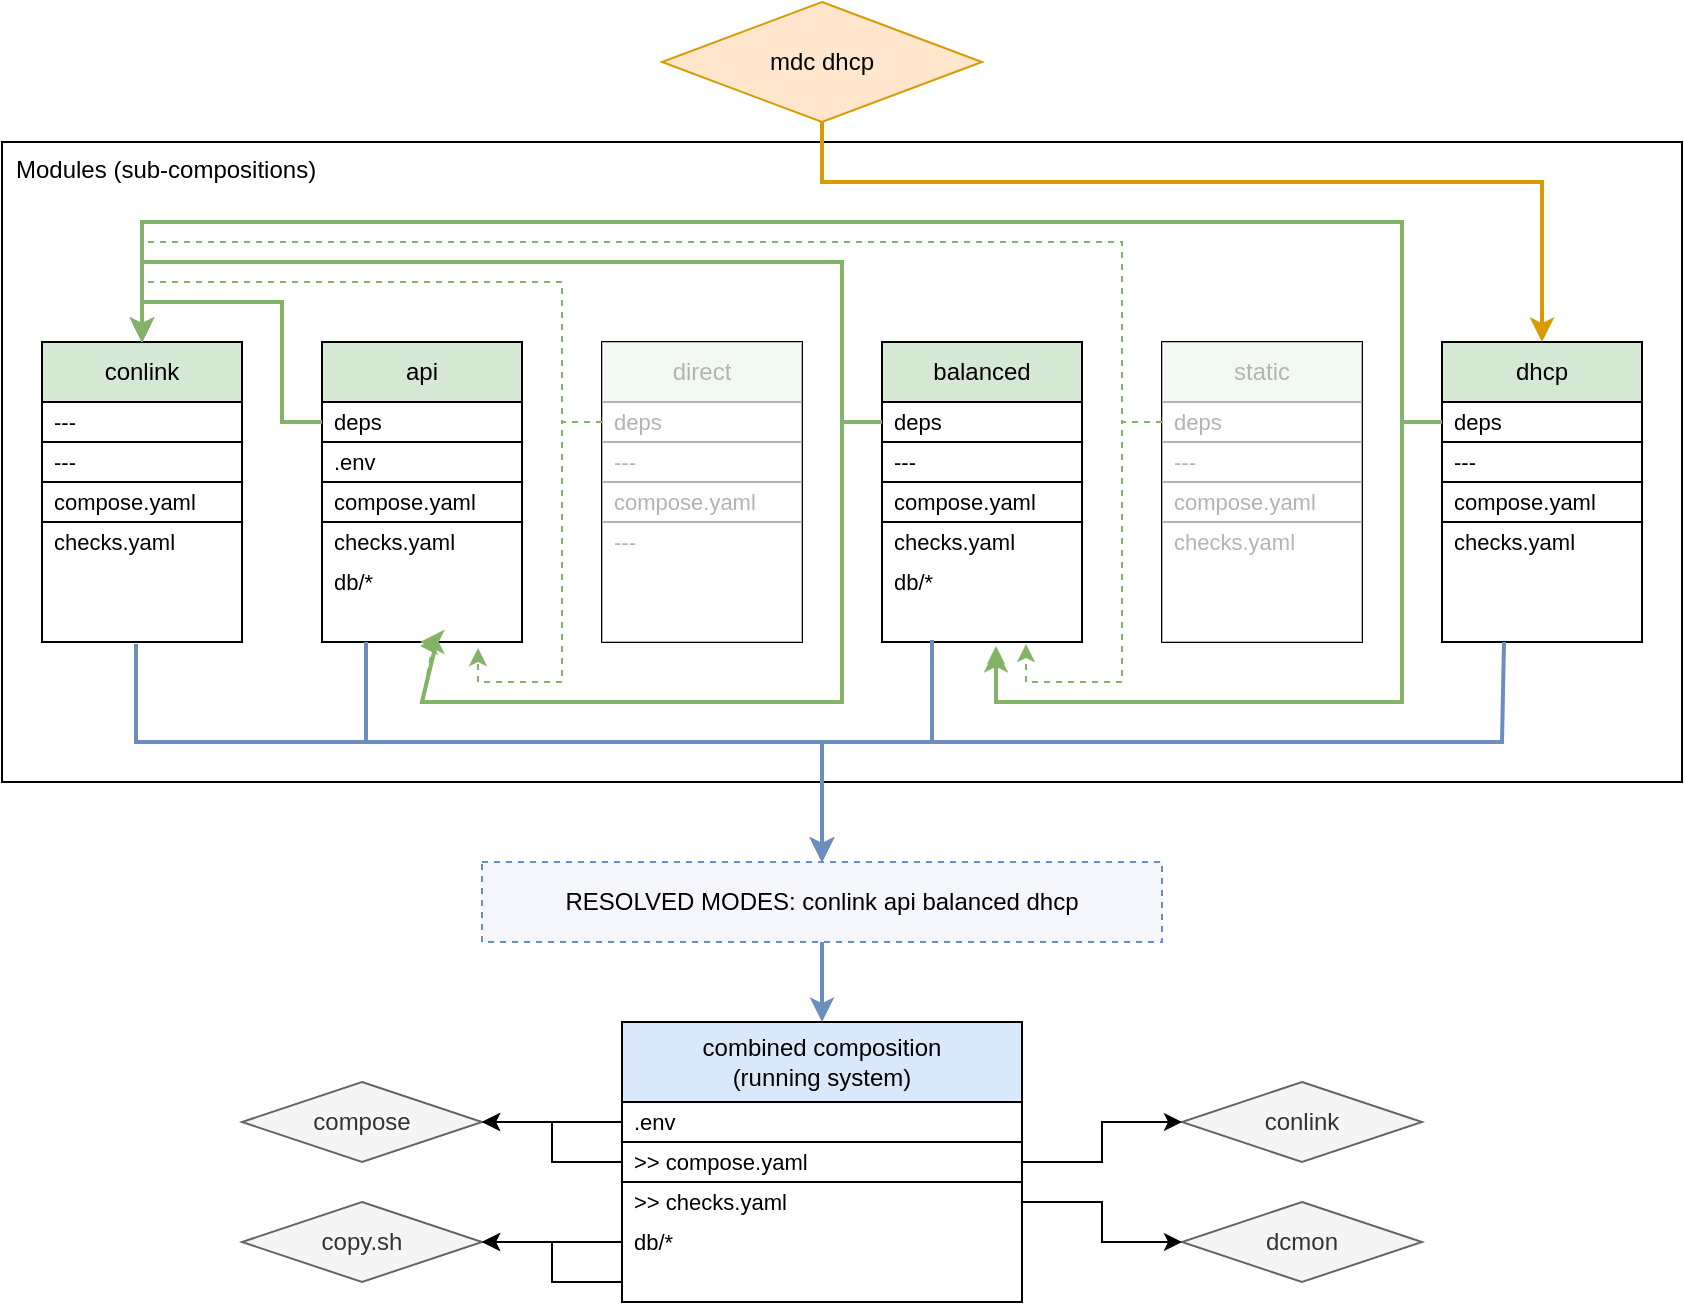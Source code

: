 <mxfile version="24.2.5" type="device">
  <diagram name="Page-1" id="JXAxKhEK4eisTUh7lXvk">
    <mxGraphModel dx="1242" dy="878" grid="1" gridSize="10" guides="1" tooltips="1" connect="1" arrows="1" fold="1" page="1" pageScale="1" pageWidth="850" pageHeight="1100" math="0" shadow="0">
      <root>
        <mxCell id="0" />
        <mxCell id="Nym6BVgWlalSOxLZ-Zzs-58" value="background" parent="0" />
        <mxCell id="Nym6BVgWlalSOxLZ-Zzs-57" value="" style="rounded=0;whiteSpace=wrap;html=1;fillColor=none;strokeColor=none;" vertex="1" parent="Nym6BVgWlalSOxLZ-Zzs-58">
          <mxGeometry y="10" width="840" height="650" as="geometry" />
        </mxCell>
        <mxCell id="5qMspy9To1ix80TY3p2p-114" value="Mode Box" parent="0" />
        <mxCell id="5qMspy9To1ix80TY3p2p-115" value="Modules (sub-compositions)" style="rounded=0;whiteSpace=wrap;html=1;align=left;verticalAlign=top;spacingLeft=5;" parent="5qMspy9To1ix80TY3p2p-114" vertex="1">
          <mxGeometry y="80" width="840" height="320" as="geometry" />
        </mxCell>
        <mxCell id="1" value="Modes" parent="0" />
        <mxCell id="5qMspy9To1ix80TY3p2p-85" value="static" style="swimlane;fontStyle=0;childLayout=stackLayout;horizontal=1;startSize=30;horizontalStack=0;resizeParent=1;resizeParentMax=0;resizeLast=0;collapsible=1;marginBottom=0;whiteSpace=wrap;html=1;fillColor=#D5E8D4;" parent="1" vertex="1">
          <mxGeometry x="580" y="180" width="100" height="150" as="geometry">
            <mxRectangle x="40" y="440" width="60" height="30" as="alternateBounds" />
          </mxGeometry>
        </mxCell>
        <mxCell id="5qMspy9To1ix80TY3p2p-86" value="deps" style="text;strokeColor=default;fillColor=none;align=left;verticalAlign=middle;spacingLeft=4;spacingRight=4;overflow=hidden;points=[[0,0.5],[1,0.5]];portConstraint=eastwest;rotatable=0;fontSize=11;spacing=2;html=1;whiteSpace=wrap;" parent="5qMspy9To1ix80TY3p2p-85" vertex="1">
          <mxGeometry y="30" width="100" height="20" as="geometry" />
        </mxCell>
        <mxCell id="5qMspy9To1ix80TY3p2p-87" value="---" style="text;strokeColor=default;fillColor=none;align=left;verticalAlign=middle;spacingLeft=4;spacingRight=4;overflow=hidden;points=[[0,0.5],[1,0.5]];portConstraint=eastwest;rotatable=0;whiteSpace=wrap;html=1;fontSize=11;" parent="5qMspy9To1ix80TY3p2p-85" vertex="1">
          <mxGeometry y="50" width="100" height="20" as="geometry" />
        </mxCell>
        <mxCell id="5qMspy9To1ix80TY3p2p-88" value="compose.yaml" style="text;strokeColor=default;fillColor=none;align=left;verticalAlign=middle;spacingLeft=4;spacingRight=4;overflow=hidden;points=[[0,0.5],[1,0.5]];portConstraint=eastwest;rotatable=0;whiteSpace=wrap;html=1;fontSize=11;" parent="5qMspy9To1ix80TY3p2p-85" vertex="1">
          <mxGeometry y="70" width="100" height="20" as="geometry" />
        </mxCell>
        <mxCell id="5qMspy9To1ix80TY3p2p-90" value="checks.yaml" style="text;strokeColor=none;fillColor=none;align=left;verticalAlign=middle;spacingLeft=4;spacingRight=4;overflow=hidden;points=[[0,0.5],[1,0.5]];portConstraint=eastwest;rotatable=0;whiteSpace=wrap;html=1;fontSize=11;" parent="5qMspy9To1ix80TY3p2p-85" vertex="1">
          <mxGeometry y="90" width="100" height="20" as="geometry" />
        </mxCell>
        <mxCell id="5qMspy9To1ix80TY3p2p-89" value="&amp;nbsp;" style="text;strokeColor=none;fillColor=none;align=left;verticalAlign=middle;spacingLeft=4;spacingRight=4;overflow=hidden;points=[[0,0.5],[1,0.5]];portConstraint=eastwest;rotatable=0;whiteSpace=wrap;html=1;fontSize=11;" parent="5qMspy9To1ix80TY3p2p-85" vertex="1">
          <mxGeometry y="110" width="100" height="20" as="geometry" />
        </mxCell>
        <mxCell id="5qMspy9To1ix80TY3p2p-91" value="&amp;nbsp;" style="text;strokeColor=none;fillColor=none;align=left;verticalAlign=middle;spacingLeft=4;spacingRight=4;overflow=hidden;points=[[0,0.5],[1,0.5]];portConstraint=eastwest;rotatable=0;whiteSpace=wrap;html=1;fontSize=11;" parent="5qMspy9To1ix80TY3p2p-85" vertex="1">
          <mxGeometry y="130" width="100" height="20" as="geometry" />
        </mxCell>
        <mxCell id="5qMspy9To1ix80TY3p2p-99" value="dhcp" style="swimlane;fontStyle=0;childLayout=stackLayout;horizontal=1;startSize=30;horizontalStack=0;resizeParent=1;resizeParentMax=0;resizeLast=0;collapsible=1;marginBottom=0;whiteSpace=wrap;html=1;fillColor=#D5E8D4;" parent="1" vertex="1">
          <mxGeometry x="720" y="180" width="100" height="150" as="geometry">
            <mxRectangle x="40" y="440" width="60" height="30" as="alternateBounds" />
          </mxGeometry>
        </mxCell>
        <mxCell id="5qMspy9To1ix80TY3p2p-100" value="deps" style="text;strokeColor=default;fillColor=none;align=left;verticalAlign=middle;spacingLeft=4;spacingRight=4;overflow=hidden;points=[[0,0.5],[1,0.5]];portConstraint=eastwest;rotatable=0;fontSize=11;spacing=2;html=1;whiteSpace=wrap;" parent="5qMspy9To1ix80TY3p2p-99" vertex="1">
          <mxGeometry y="30" width="100" height="20" as="geometry" />
        </mxCell>
        <mxCell id="5qMspy9To1ix80TY3p2p-101" value="---" style="text;strokeColor=default;fillColor=none;align=left;verticalAlign=middle;spacingLeft=4;spacingRight=4;overflow=hidden;points=[[0,0.5],[1,0.5]];portConstraint=eastwest;rotatable=0;whiteSpace=wrap;html=1;fontSize=11;" parent="5qMspy9To1ix80TY3p2p-99" vertex="1">
          <mxGeometry y="50" width="100" height="20" as="geometry" />
        </mxCell>
        <mxCell id="5qMspy9To1ix80TY3p2p-102" value="compose.yaml" style="text;strokeColor=default;fillColor=none;align=left;verticalAlign=middle;spacingLeft=4;spacingRight=4;overflow=hidden;points=[[0,0.5],[1,0.5]];portConstraint=eastwest;rotatable=0;whiteSpace=wrap;html=1;fontSize=11;" parent="5qMspy9To1ix80TY3p2p-99" vertex="1">
          <mxGeometry y="70" width="100" height="20" as="geometry" />
        </mxCell>
        <mxCell id="5qMspy9To1ix80TY3p2p-103" value="checks.yaml" style="text;strokeColor=none;fillColor=none;align=left;verticalAlign=middle;spacingLeft=4;spacingRight=4;overflow=hidden;points=[[0,0.5],[1,0.5]];portConstraint=eastwest;rotatable=0;whiteSpace=wrap;html=1;fontSize=11;" parent="5qMspy9To1ix80TY3p2p-99" vertex="1">
          <mxGeometry y="90" width="100" height="20" as="geometry" />
        </mxCell>
        <mxCell id="5qMspy9To1ix80TY3p2p-104" value="&amp;nbsp;" style="text;strokeColor=none;fillColor=none;align=left;verticalAlign=middle;spacingLeft=4;spacingRight=4;overflow=hidden;points=[[0,0.5],[1,0.5]];portConstraint=eastwest;rotatable=0;whiteSpace=wrap;html=1;fontSize=11;" parent="5qMspy9To1ix80TY3p2p-99" vertex="1">
          <mxGeometry y="110" width="100" height="20" as="geometry" />
        </mxCell>
        <mxCell id="5qMspy9To1ix80TY3p2p-105" value="&amp;nbsp;" style="text;strokeColor=none;fillColor=none;align=left;verticalAlign=middle;spacingLeft=4;spacingRight=4;overflow=hidden;points=[[0,0.5],[1,0.5]];portConstraint=eastwest;rotatable=0;whiteSpace=wrap;html=1;fontSize=11;" parent="5qMspy9To1ix80TY3p2p-99" vertex="1">
          <mxGeometry y="130" width="100" height="20" as="geometry" />
        </mxCell>
        <mxCell id="5qMspy9To1ix80TY3p2p-144" value="conlink" style="swimlane;fontStyle=0;childLayout=stackLayout;horizontal=1;startSize=30;horizontalStack=0;resizeParent=1;resizeParentMax=0;resizeLast=0;collapsible=1;marginBottom=0;whiteSpace=wrap;html=1;labelBackgroundColor=none;fillColor=#D5E8D4;fillStyle=solid;gradientColor=none;swimlaneFillColor=none;gradientDirection=east;" parent="1" vertex="1">
          <mxGeometry x="20" y="180" width="100" height="150" as="geometry">
            <mxRectangle x="40" y="440" width="60" height="30" as="alternateBounds" />
          </mxGeometry>
        </mxCell>
        <mxCell id="5qMspy9To1ix80TY3p2p-145" value="---" style="text;strokeColor=default;fillColor=none;align=left;verticalAlign=middle;spacingLeft=4;spacingRight=4;overflow=hidden;points=[[0,0.5],[1,0.5]];portConstraint=eastwest;rotatable=0;fontSize=11;spacing=2;html=1;whiteSpace=wrap;" parent="5qMspy9To1ix80TY3p2p-144" vertex="1">
          <mxGeometry y="30" width="100" height="20" as="geometry" />
        </mxCell>
        <mxCell id="5qMspy9To1ix80TY3p2p-146" value="---" style="text;strokeColor=default;fillColor=none;align=left;verticalAlign=middle;spacingLeft=4;spacingRight=4;overflow=hidden;points=[[0,0.5],[1,0.5]];portConstraint=eastwest;rotatable=0;whiteSpace=wrap;html=1;fontSize=11;" parent="5qMspy9To1ix80TY3p2p-144" vertex="1">
          <mxGeometry y="50" width="100" height="20" as="geometry" />
        </mxCell>
        <mxCell id="5qMspy9To1ix80TY3p2p-147" value="compose.yaml" style="text;strokeColor=default;fillColor=none;align=left;verticalAlign=middle;spacingLeft=4;spacingRight=4;overflow=hidden;points=[[0,0.5],[1,0.5]];portConstraint=eastwest;rotatable=0;whiteSpace=wrap;html=1;fontSize=11;" parent="5qMspy9To1ix80TY3p2p-144" vertex="1">
          <mxGeometry y="70" width="100" height="20" as="geometry" />
        </mxCell>
        <mxCell id="5qMspy9To1ix80TY3p2p-148" value="checks.yaml" style="text;strokeColor=none;fillColor=none;align=left;verticalAlign=middle;spacingLeft=4;spacingRight=4;overflow=hidden;points=[[0,0.5],[1,0.5]];portConstraint=eastwest;rotatable=0;whiteSpace=wrap;html=1;fontSize=11;" parent="5qMspy9To1ix80TY3p2p-144" vertex="1">
          <mxGeometry y="90" width="100" height="20" as="geometry" />
        </mxCell>
        <mxCell id="5qMspy9To1ix80TY3p2p-149" value="&amp;nbsp;" style="text;strokeColor=none;fillColor=none;align=left;verticalAlign=middle;spacingLeft=4;spacingRight=4;overflow=hidden;points=[[0,0.5],[1,0.5]];portConstraint=eastwest;rotatable=0;whiteSpace=wrap;html=1;fontSize=11;" parent="5qMspy9To1ix80TY3p2p-144" vertex="1">
          <mxGeometry y="110" width="100" height="20" as="geometry" />
        </mxCell>
        <mxCell id="5qMspy9To1ix80TY3p2p-150" value="&amp;nbsp;" style="text;strokeColor=none;fillColor=none;align=left;verticalAlign=middle;spacingLeft=4;spacingRight=4;overflow=hidden;points=[[0,0.5],[1,0.5]];portConstraint=eastwest;rotatable=0;whiteSpace=wrap;html=1;fontSize=11;" parent="5qMspy9To1ix80TY3p2p-144" vertex="1">
          <mxGeometry y="130" width="100" height="20" as="geometry" />
        </mxCell>
        <mxCell id="5qMspy9To1ix80TY3p2p-165" value="api" style="swimlane;fontStyle=0;childLayout=stackLayout;horizontal=1;startSize=30;horizontalStack=0;resizeParent=1;resizeParentMax=0;resizeLast=0;collapsible=1;marginBottom=0;whiteSpace=wrap;html=1;fillColor=#D5E8D4;" parent="1" vertex="1">
          <mxGeometry x="160" y="180" width="100" height="150" as="geometry">
            <mxRectangle x="40" y="440" width="60" height="30" as="alternateBounds" />
          </mxGeometry>
        </mxCell>
        <mxCell id="5qMspy9To1ix80TY3p2p-166" value="deps" style="text;strokeColor=default;fillColor=none;align=left;verticalAlign=middle;spacingLeft=4;spacingRight=4;overflow=hidden;points=[[0,0.5],[1,0.5]];portConstraint=eastwest;rotatable=0;fontSize=11;spacing=2;html=1;whiteSpace=wrap;" parent="5qMspy9To1ix80TY3p2p-165" vertex="1">
          <mxGeometry y="30" width="100" height="20" as="geometry" />
        </mxCell>
        <mxCell id="5qMspy9To1ix80TY3p2p-167" value=".env" style="text;strokeColor=default;fillColor=none;align=left;verticalAlign=middle;spacingLeft=4;spacingRight=4;overflow=hidden;points=[[0,0.5],[1,0.5]];portConstraint=eastwest;rotatable=0;whiteSpace=wrap;html=1;fontSize=11;" parent="5qMspy9To1ix80TY3p2p-165" vertex="1">
          <mxGeometry y="50" width="100" height="20" as="geometry" />
        </mxCell>
        <mxCell id="5qMspy9To1ix80TY3p2p-168" value="compose.yaml" style="text;strokeColor=default;fillColor=none;align=left;verticalAlign=middle;spacingLeft=4;spacingRight=4;overflow=hidden;points=[[0,0.5],[1,0.5]];portConstraint=eastwest;rotatable=0;whiteSpace=wrap;html=1;fontSize=11;" parent="5qMspy9To1ix80TY3p2p-165" vertex="1">
          <mxGeometry y="70" width="100" height="20" as="geometry" />
        </mxCell>
        <mxCell id="5qMspy9To1ix80TY3p2p-169" value="checks.yaml" style="text;strokeColor=none;fillColor=none;align=left;verticalAlign=middle;spacingLeft=4;spacingRight=4;overflow=hidden;points=[[0,0.5],[1,0.5]];portConstraint=eastwest;rotatable=0;whiteSpace=wrap;html=1;fontSize=11;" parent="5qMspy9To1ix80TY3p2p-165" vertex="1">
          <mxGeometry y="90" width="100" height="20" as="geometry" />
        </mxCell>
        <mxCell id="5qMspy9To1ix80TY3p2p-170" value="db/*" style="text;strokeColor=none;fillColor=none;align=left;verticalAlign=middle;spacingLeft=4;spacingRight=4;overflow=hidden;points=[[0,0.5],[1,0.5]];portConstraint=eastwest;rotatable=0;whiteSpace=wrap;html=1;fontSize=11;" parent="5qMspy9To1ix80TY3p2p-165" vertex="1">
          <mxGeometry y="110" width="100" height="20" as="geometry" />
        </mxCell>
        <mxCell id="5qMspy9To1ix80TY3p2p-171" value="&amp;nbsp;" style="text;strokeColor=none;fillColor=none;align=left;verticalAlign=middle;spacingLeft=4;spacingRight=4;overflow=hidden;points=[[0,0.5],[1,0.5]];portConstraint=eastwest;rotatable=0;whiteSpace=wrap;html=1;fontSize=11;" parent="5qMspy9To1ix80TY3p2p-165" vertex="1">
          <mxGeometry y="130" width="100" height="20" as="geometry" />
        </mxCell>
        <mxCell id="5qMspy9To1ix80TY3p2p-172" value="balanced" style="swimlane;fontStyle=0;childLayout=stackLayout;horizontal=1;startSize=30;horizontalStack=0;resizeParent=1;resizeParentMax=0;resizeLast=0;collapsible=1;marginBottom=0;whiteSpace=wrap;html=1;fillColor=#D5E8D4;gradientColor=none;gradientDirection=east;" parent="1" vertex="1">
          <mxGeometry x="440" y="180" width="100" height="150" as="geometry">
            <mxRectangle x="40" y="440" width="60" height="30" as="alternateBounds" />
          </mxGeometry>
        </mxCell>
        <mxCell id="5qMspy9To1ix80TY3p2p-173" value="deps" style="text;strokeColor=default;fillColor=none;align=left;verticalAlign=middle;spacingLeft=4;spacingRight=4;overflow=hidden;points=[[0,0.5],[1,0.5]];portConstraint=eastwest;rotatable=0;fontSize=11;spacing=2;html=1;whiteSpace=wrap;" parent="5qMspy9To1ix80TY3p2p-172" vertex="1">
          <mxGeometry y="30" width="100" height="20" as="geometry" />
        </mxCell>
        <mxCell id="5qMspy9To1ix80TY3p2p-174" value="---" style="text;strokeColor=default;fillColor=none;align=left;verticalAlign=middle;spacingLeft=4;spacingRight=4;overflow=hidden;points=[[0,0.5],[1,0.5]];portConstraint=eastwest;rotatable=0;whiteSpace=wrap;html=1;fontSize=11;" parent="5qMspy9To1ix80TY3p2p-172" vertex="1">
          <mxGeometry y="50" width="100" height="20" as="geometry" />
        </mxCell>
        <mxCell id="5qMspy9To1ix80TY3p2p-175" value="compose.yaml" style="text;strokeColor=default;fillColor=none;align=left;verticalAlign=middle;spacingLeft=4;spacingRight=4;overflow=hidden;points=[[0,0.5],[1,0.5]];portConstraint=eastwest;rotatable=0;whiteSpace=wrap;html=1;fontSize=11;" parent="5qMspy9To1ix80TY3p2p-172" vertex="1">
          <mxGeometry y="70" width="100" height="20" as="geometry" />
        </mxCell>
        <mxCell id="5qMspy9To1ix80TY3p2p-178" value="checks.yaml" style="text;strokeColor=none;fillColor=none;align=left;verticalAlign=middle;spacingLeft=4;spacingRight=4;overflow=hidden;points=[[0,0.5],[1,0.5]];portConstraint=eastwest;rotatable=0;whiteSpace=wrap;html=1;fontSize=11;" parent="5qMspy9To1ix80TY3p2p-172" vertex="1">
          <mxGeometry y="90" width="100" height="20" as="geometry" />
        </mxCell>
        <mxCell id="5qMspy9To1ix80TY3p2p-176" value="db/*" style="text;strokeColor=none;fillColor=none;align=left;verticalAlign=middle;spacingLeft=4;spacingRight=4;overflow=hidden;points=[[0,0.5],[1,0.5]];portConstraint=eastwest;rotatable=0;whiteSpace=wrap;html=1;fontSize=11;" parent="5qMspy9To1ix80TY3p2p-172" vertex="1">
          <mxGeometry y="110" width="100" height="20" as="geometry" />
        </mxCell>
        <mxCell id="5qMspy9To1ix80TY3p2p-177" value="&amp;nbsp;" style="text;strokeColor=none;fillColor=none;align=left;verticalAlign=middle;spacingLeft=4;spacingRight=4;overflow=hidden;points=[[0,0.5],[1,0.5]];portConstraint=eastwest;rotatable=0;whiteSpace=wrap;html=1;fontSize=11;" parent="5qMspy9To1ix80TY3p2p-172" vertex="1">
          <mxGeometry y="130" width="100" height="20" as="geometry" />
        </mxCell>
        <mxCell id="5qMspy9To1ix80TY3p2p-71" value="direct" style="swimlane;fontStyle=0;childLayout=stackLayout;horizontal=1;startSize=30;horizontalStack=0;resizeParent=1;resizeParentMax=0;resizeLast=0;collapsible=1;marginBottom=0;whiteSpace=wrap;html=1;fillColor=#D5E8D4;gradientColor=none;gradientDirection=east;" parent="1" vertex="1">
          <mxGeometry x="300" y="180" width="100" height="150" as="geometry">
            <mxRectangle x="40" y="440" width="60" height="30" as="alternateBounds" />
          </mxGeometry>
        </mxCell>
        <mxCell id="5qMspy9To1ix80TY3p2p-72" value="deps" style="text;strokeColor=default;fillColor=none;align=left;verticalAlign=middle;spacingLeft=4;spacingRight=4;overflow=hidden;points=[[0,0.5],[1,0.5]];portConstraint=eastwest;rotatable=0;fontSize=11;spacing=2;html=1;whiteSpace=wrap;" parent="5qMspy9To1ix80TY3p2p-71" vertex="1">
          <mxGeometry y="30" width="100" height="20" as="geometry" />
        </mxCell>
        <mxCell id="5qMspy9To1ix80TY3p2p-73" value="---" style="text;strokeColor=default;fillColor=none;align=left;verticalAlign=middle;spacingLeft=4;spacingRight=4;overflow=hidden;points=[[0,0.5],[1,0.5]];portConstraint=eastwest;rotatable=0;whiteSpace=wrap;html=1;fontSize=11;" parent="5qMspy9To1ix80TY3p2p-71" vertex="1">
          <mxGeometry y="50" width="100" height="20" as="geometry" />
        </mxCell>
        <mxCell id="5qMspy9To1ix80TY3p2p-74" value="compose.yaml" style="text;strokeColor=default;fillColor=none;align=left;verticalAlign=middle;spacingLeft=4;spacingRight=4;overflow=hidden;points=[[0,0.5],[1,0.5]];portConstraint=eastwest;rotatable=0;whiteSpace=wrap;html=1;fontSize=11;" parent="5qMspy9To1ix80TY3p2p-71" vertex="1">
          <mxGeometry y="70" width="100" height="20" as="geometry" />
        </mxCell>
        <mxCell id="5qMspy9To1ix80TY3p2p-75" value="---" style="text;strokeColor=none;fillColor=none;align=left;verticalAlign=middle;spacingLeft=4;spacingRight=4;overflow=hidden;points=[[0,0.5],[1,0.5]];portConstraint=eastwest;rotatable=0;whiteSpace=wrap;html=1;fontSize=11;" parent="5qMspy9To1ix80TY3p2p-71" vertex="1">
          <mxGeometry y="90" width="100" height="20" as="geometry" />
        </mxCell>
        <mxCell id="5qMspy9To1ix80TY3p2p-76" value="&amp;nbsp;" style="text;strokeColor=none;fillColor=none;align=left;verticalAlign=middle;spacingLeft=4;spacingRight=4;overflow=hidden;points=[[0,0.5],[1,0.5]];portConstraint=eastwest;rotatable=0;whiteSpace=wrap;html=1;fontSize=11;" parent="5qMspy9To1ix80TY3p2p-71" vertex="1">
          <mxGeometry y="110" width="100" height="20" as="geometry" />
        </mxCell>
        <mxCell id="5qMspy9To1ix80TY3p2p-77" value="&amp;nbsp;" style="text;strokeColor=none;fillColor=none;align=left;verticalAlign=middle;spacingLeft=4;spacingRight=4;overflow=hidden;points=[[0,0.5],[1,0.5]];portConstraint=eastwest;rotatable=0;whiteSpace=wrap;html=1;fontSize=11;" parent="5qMspy9To1ix80TY3p2p-71" vertex="1">
          <mxGeometry y="130" width="100" height="20" as="geometry" />
        </mxCell>
        <mxCell id="Nym6BVgWlalSOxLZ-Zzs-59" value="Mode Deps" parent="0" />
        <mxCell id="Nym6BVgWlalSOxLZ-Zzs-9" style="edgeStyle=orthogonalEdgeStyle;rounded=0;orthogonalLoop=1;jettySize=auto;html=1;exitX=0;exitY=0.5;exitDx=0;exitDy=0;entryX=0.5;entryY=0;entryDx=0;entryDy=0;fillColor=#d5e8d4;strokeColor=#82b366;jumpStyle=arc;dashed=1;" edge="1" parent="Nym6BVgWlalSOxLZ-Zzs-59" source="5qMspy9To1ix80TY3p2p-100" target="5qMspy9To1ix80TY3p2p-144">
          <mxGeometry relative="1" as="geometry">
            <Array as="points">
              <mxPoint x="700" y="220" />
              <mxPoint x="700" y="120" />
              <mxPoint x="70" y="120" />
            </Array>
            <mxPoint x="450" y="200" as="sourcePoint" />
            <mxPoint x="80" y="160" as="targetPoint" />
          </mxGeometry>
        </mxCell>
        <mxCell id="5qMspy9To1ix80TY3p2p-133" style="edgeStyle=orthogonalEdgeStyle;rounded=0;orthogonalLoop=1;jettySize=auto;html=1;exitX=0;exitY=0.5;exitDx=0;exitDy=0;entryX=0.5;entryY=0;entryDx=0;entryDy=0;fillColor=#d5e8d4;strokeColor=#82b366;jumpStyle=arc;dashed=1;" parent="Nym6BVgWlalSOxLZ-Zzs-59" source="5qMspy9To1ix80TY3p2p-86" target="5qMspy9To1ix80TY3p2p-144" edge="1">
          <mxGeometry relative="1" as="geometry">
            <Array as="points">
              <mxPoint x="560" y="220" />
              <mxPoint x="560" y="130" />
              <mxPoint x="70" y="130" />
            </Array>
          </mxGeometry>
        </mxCell>
        <mxCell id="Nym6BVgWlalSOxLZ-Zzs-11" style="edgeStyle=orthogonalEdgeStyle;rounded=0;orthogonalLoop=1;jettySize=auto;html=1;entryX=0.5;entryY=0;entryDx=0;entryDy=0;fillColor=#dae8fc;strokeColor=#82B366;align=center;verticalAlign=middle;fontFamily=Helvetica;fontSize=11;fontColor=default;labelBackgroundColor=default;jumpStyle=arc;endArrow=classic;exitX=0;exitY=0.5;exitDx=0;exitDy=0;dashed=1;" edge="1" parent="Nym6BVgWlalSOxLZ-Zzs-59" source="5qMspy9To1ix80TY3p2p-173" target="5qMspy9To1ix80TY3p2p-144">
          <mxGeometry relative="1" as="geometry">
            <mxPoint x="590" y="200" as="sourcePoint" />
            <mxPoint x="80" y="160" as="targetPoint" />
            <Array as="points">
              <mxPoint x="420" y="220" />
              <mxPoint x="420" y="140" />
              <mxPoint x="70" y="140" />
            </Array>
          </mxGeometry>
        </mxCell>
        <mxCell id="Nym6BVgWlalSOxLZ-Zzs-10" style="edgeStyle=orthogonalEdgeStyle;rounded=0;orthogonalLoop=1;jettySize=auto;html=1;exitX=0;exitY=0.5;exitDx=0;exitDy=0;entryX=0.5;entryY=0;entryDx=0;entryDy=0;fillColor=#d5e8d4;strokeColor=#82b366;jumpStyle=arc;dashed=1;" edge="1" parent="Nym6BVgWlalSOxLZ-Zzs-59" source="5qMspy9To1ix80TY3p2p-72" target="5qMspy9To1ix80TY3p2p-144">
          <mxGeometry relative="1" as="geometry">
            <Array as="points">
              <mxPoint x="280" y="220" />
              <mxPoint x="280" y="150" />
              <mxPoint x="70" y="150" />
            </Array>
            <mxPoint x="310" y="200" as="sourcePoint" />
            <mxPoint x="80" y="160" as="targetPoint" />
          </mxGeometry>
        </mxCell>
        <mxCell id="5qMspy9To1ix80TY3p2p-121" style="edgeStyle=orthogonalEdgeStyle;rounded=0;orthogonalLoop=1;jettySize=auto;html=1;entryX=0.5;entryY=0;entryDx=0;entryDy=0;fillColor=#dae8fc;strokeColor=#82B366;align=center;verticalAlign=middle;fontFamily=Helvetica;fontSize=11;fontColor=default;labelBackgroundColor=default;jumpStyle=arc;endArrow=classic;exitX=0;exitY=0.5;exitDx=0;exitDy=0;dashed=1;" parent="Nym6BVgWlalSOxLZ-Zzs-59" source="5qMspy9To1ix80TY3p2p-166" target="5qMspy9To1ix80TY3p2p-144" edge="1">
          <mxGeometry relative="1" as="geometry">
            <mxPoint x="250" y="450" as="sourcePoint" />
            <mxPoint x="220" y="420" as="targetPoint" />
            <Array as="points">
              <mxPoint x="140" y="220" />
              <mxPoint x="140" y="160" />
              <mxPoint x="70" y="160" />
            </Array>
          </mxGeometry>
        </mxCell>
        <mxCell id="5qMspy9To1ix80TY3p2p-122" style="edgeStyle=orthogonalEdgeStyle;rounded=0;orthogonalLoop=1;jettySize=auto;html=1;exitX=0;exitY=0.5;exitDx=0;exitDy=0;entryX=0.49;entryY=1.1;entryDx=0;entryDy=0;fillColor=#dae8fc;strokeColor=#82B366;align=center;verticalAlign=middle;fontFamily=Helvetica;fontSize=11;fontColor=default;labelBackgroundColor=default;jumpStyle=arc;endArrow=classic;dashed=1;entryPerimeter=0;" parent="Nym6BVgWlalSOxLZ-Zzs-59" source="5qMspy9To1ix80TY3p2p-173" target="5qMspy9To1ix80TY3p2p-171" edge="1">
          <mxGeometry relative="1" as="geometry">
            <mxPoint x="440" y="230" as="sourcePoint" />
            <mxPoint x="607" y="342" as="targetPoint" />
            <Array as="points">
              <mxPoint x="420" y="220" />
              <mxPoint x="420" y="360" />
              <mxPoint x="210" y="360" />
            </Array>
          </mxGeometry>
        </mxCell>
        <mxCell id="Nym6BVgWlalSOxLZ-Zzs-13" style="edgeStyle=orthogonalEdgeStyle;rounded=0;orthogonalLoop=1;jettySize=auto;html=1;exitX=0;exitY=0.5;exitDx=0;exitDy=0;entryX=0.78;entryY=1.15;entryDx=0;entryDy=0;fillColor=#d5e8d4;strokeColor=#82b366;jumpStyle=arc;dashed=1;entryPerimeter=0;" edge="1" parent="Nym6BVgWlalSOxLZ-Zzs-59" source="5qMspy9To1ix80TY3p2p-72" target="5qMspy9To1ix80TY3p2p-171">
          <mxGeometry relative="1" as="geometry">
            <mxPoint x="780" y="338" as="targetPoint" />
            <Array as="points">
              <mxPoint x="280" y="220" />
              <mxPoint x="280" y="350" />
              <mxPoint x="238" y="350" />
            </Array>
            <mxPoint x="310" y="230" as="sourcePoint" />
          </mxGeometry>
        </mxCell>
        <mxCell id="Nym6BVgWlalSOxLZ-Zzs-12" style="edgeStyle=orthogonalEdgeStyle;rounded=0;orthogonalLoop=1;jettySize=auto;html=1;exitX=0;exitY=0.5;exitDx=0;exitDy=0;entryX=0.57;entryY=1.1;entryDx=0;entryDy=0;fillColor=#d5e8d4;strokeColor=#82b366;jumpStyle=arc;dashed=1;entryPerimeter=0;" edge="1" parent="Nym6BVgWlalSOxLZ-Zzs-59" source="5qMspy9To1ix80TY3p2p-100" target="5qMspy9To1ix80TY3p2p-177">
          <mxGeometry relative="1" as="geometry">
            <mxPoint x="780" y="341" as="targetPoint" />
            <Array as="points">
              <mxPoint x="700" y="220" />
              <mxPoint x="700" y="360" />
              <mxPoint x="497" y="360" />
            </Array>
            <mxPoint x="170" y="230" as="sourcePoint" />
          </mxGeometry>
        </mxCell>
        <mxCell id="5qMspy9To1ix80TY3p2p-134" style="edgeStyle=orthogonalEdgeStyle;rounded=0;orthogonalLoop=1;jettySize=auto;html=1;exitX=0;exitY=0.5;exitDx=0;exitDy=0;entryX=0.72;entryY=1.05;entryDx=0;entryDy=0;fillColor=#d5e8d4;strokeColor=#82b366;jumpStyle=arc;dashed=1;entryPerimeter=0;" parent="Nym6BVgWlalSOxLZ-Zzs-59" source="5qMspy9To1ix80TY3p2p-86" target="5qMspy9To1ix80TY3p2p-177" edge="1">
          <mxGeometry relative="1" as="geometry">
            <mxPoint x="465" y="321" as="targetPoint" />
            <Array as="points">
              <mxPoint x="560" y="220" />
              <mxPoint x="560" y="350" />
              <mxPoint x="512" y="350" />
            </Array>
            <mxPoint x="160" y="210" as="sourcePoint" />
          </mxGeometry>
        </mxCell>
        <mxCell id="5qMspy9To1ix80TY3p2p-195" value="Composition" parent="0" />
        <mxCell id="5qMspy9To1ix80TY3p2p-106" value="combined composition&lt;div&gt;(running system)&lt;/div&gt;" style="swimlane;fontStyle=0;childLayout=stackLayout;horizontal=1;startSize=40;horizontalStack=0;resizeParent=1;resizeParentMax=0;resizeLast=0;collapsible=1;marginBottom=0;whiteSpace=wrap;html=1;fillColor=#DAE8FC;" parent="5qMspy9To1ix80TY3p2p-195" vertex="1">
          <mxGeometry x="310" y="520" width="200" height="140" as="geometry">
            <mxRectangle x="40" y="440" width="60" height="30" as="alternateBounds" />
          </mxGeometry>
        </mxCell>
        <mxCell id="5qMspy9To1ix80TY3p2p-108" value=".env&amp;nbsp;" style="text;strokeColor=default;fillColor=none;align=left;verticalAlign=middle;spacingLeft=4;spacingRight=4;overflow=hidden;points=[[0,0.5],[1,0.5]];portConstraint=eastwest;rotatable=0;whiteSpace=wrap;html=1;fontSize=11;" parent="5qMspy9To1ix80TY3p2p-106" vertex="1">
          <mxGeometry y="40" width="200" height="20" as="geometry" />
        </mxCell>
        <mxCell id="5qMspy9To1ix80TY3p2p-109" value="&amp;gt;&amp;gt; compose.yaml" style="text;strokeColor=default;fillColor=none;align=left;verticalAlign=middle;spacingLeft=4;spacingRight=4;overflow=hidden;points=[[0,0.5],[1,0.5]];portConstraint=eastwest;rotatable=0;whiteSpace=wrap;html=1;fontSize=11;" parent="5qMspy9To1ix80TY3p2p-106" vertex="1">
          <mxGeometry y="60" width="200" height="20" as="geometry" />
        </mxCell>
        <mxCell id="5qMspy9To1ix80TY3p2p-110" value="&amp;gt;&amp;gt; checks.yaml" style="text;strokeColor=none;fillColor=none;align=left;verticalAlign=middle;spacingLeft=4;spacingRight=4;overflow=hidden;points=[[0,0.5],[1,0.5]];portConstraint=eastwest;rotatable=0;whiteSpace=wrap;html=1;fontSize=11;" parent="5qMspy9To1ix80TY3p2p-106" vertex="1">
          <mxGeometry y="80" width="200" height="20" as="geometry" />
        </mxCell>
        <mxCell id="5qMspy9To1ix80TY3p2p-111" value="db/*" style="text;strokeColor=none;fillColor=none;align=left;verticalAlign=middle;spacingLeft=4;spacingRight=4;overflow=hidden;points=[[0,0.5],[1,0.5]];portConstraint=eastwest;rotatable=0;whiteSpace=wrap;html=1;fontSize=11;" parent="5qMspy9To1ix80TY3p2p-106" vertex="1">
          <mxGeometry y="100" width="200" height="20" as="geometry" />
        </mxCell>
        <mxCell id="5qMspy9To1ix80TY3p2p-112" value="&amp;nbsp;" style="text;strokeColor=none;fillColor=none;align=left;verticalAlign=middle;spacingLeft=4;spacingRight=4;overflow=hidden;points=[[0,0.5],[1,0.5]];portConstraint=eastwest;rotatable=0;whiteSpace=wrap;html=1;fontSize=11;" parent="5qMspy9To1ix80TY3p2p-106" vertex="1">
          <mxGeometry y="120" width="200" height="20" as="geometry" />
        </mxCell>
        <mxCell id="5qMspy9To1ix80TY3p2p-118" style="edgeStyle=orthogonalEdgeStyle;rounded=0;orthogonalLoop=1;jettySize=auto;html=1;exitX=0.5;exitY=1;exitDx=0;exitDy=0;entryX=0.5;entryY=0;entryDx=0;entryDy=0;fillColor=#dae8fc;strokeColor=#6c8ebf;strokeWidth=2;" parent="5qMspy9To1ix80TY3p2p-195" source="5qMspy9To1ix80TY3p2p-117" target="5qMspy9To1ix80TY3p2p-106" edge="1">
          <mxGeometry relative="1" as="geometry" />
        </mxCell>
        <mxCell id="5qMspy9To1ix80TY3p2p-199" value="conlink" style="rhombus;whiteSpace=wrap;html=1;fillColor=#f5f5f5;strokeColor=#666666;fontColor=#333333;" parent="5qMspy9To1ix80TY3p2p-195" vertex="1">
          <mxGeometry x="590" y="550" width="120" height="40" as="geometry" />
        </mxCell>
        <mxCell id="5qMspy9To1ix80TY3p2p-200" style="edgeStyle=orthogonalEdgeStyle;rounded=0;orthogonalLoop=1;jettySize=auto;html=1;exitX=1;exitY=0.5;exitDx=0;exitDy=0;entryX=0;entryY=0.5;entryDx=0;entryDy=0;" parent="5qMspy9To1ix80TY3p2p-195" source="5qMspy9To1ix80TY3p2p-109" target="5qMspy9To1ix80TY3p2p-199" edge="1">
          <mxGeometry relative="1" as="geometry">
            <mxPoint x="600" y="590" as="targetPoint" />
          </mxGeometry>
        </mxCell>
        <mxCell id="5qMspy9To1ix80TY3p2p-201" value="dcmon" style="rhombus;whiteSpace=wrap;html=1;fillColor=#f5f5f5;strokeColor=#666666;fontColor=#333333;" parent="5qMspy9To1ix80TY3p2p-195" vertex="1">
          <mxGeometry x="590" y="610" width="120" height="40" as="geometry" />
        </mxCell>
        <mxCell id="5qMspy9To1ix80TY3p2p-202" style="edgeStyle=orthogonalEdgeStyle;rounded=0;orthogonalLoop=1;jettySize=auto;html=1;exitX=1;exitY=0.5;exitDx=0;exitDy=0;entryX=0;entryY=0.5;entryDx=0;entryDy=0;" parent="5qMspy9To1ix80TY3p2p-195" source="5qMspy9To1ix80TY3p2p-110" target="5qMspy9To1ix80TY3p2p-201" edge="1">
          <mxGeometry relative="1" as="geometry" />
        </mxCell>
        <mxCell id="5qMspy9To1ix80TY3p2p-203" value="compose" style="rhombus;whiteSpace=wrap;html=1;fillColor=#f5f5f5;strokeColor=#666666;fontColor=#333333;" parent="5qMspy9To1ix80TY3p2p-195" vertex="1">
          <mxGeometry x="120" y="550" width="120" height="40" as="geometry" />
        </mxCell>
        <mxCell id="5qMspy9To1ix80TY3p2p-204" style="edgeStyle=orthogonalEdgeStyle;rounded=0;orthogonalLoop=1;jettySize=auto;html=1;exitX=0;exitY=0.5;exitDx=0;exitDy=0;entryX=1;entryY=0.5;entryDx=0;entryDy=0;" parent="5qMspy9To1ix80TY3p2p-195" source="5qMspy9To1ix80TY3p2p-108" target="5qMspy9To1ix80TY3p2p-203" edge="1">
          <mxGeometry relative="1" as="geometry" />
        </mxCell>
        <mxCell id="5qMspy9To1ix80TY3p2p-205" style="edgeStyle=orthogonalEdgeStyle;rounded=0;orthogonalLoop=1;jettySize=auto;html=1;exitX=0;exitY=0.5;exitDx=0;exitDy=0;" parent="5qMspy9To1ix80TY3p2p-195" source="5qMspy9To1ix80TY3p2p-109" target="5qMspy9To1ix80TY3p2p-203" edge="1">
          <mxGeometry relative="1" as="geometry" />
        </mxCell>
        <mxCell id="5qMspy9To1ix80TY3p2p-206" value="copy.sh" style="rhombus;whiteSpace=wrap;html=1;fillColor=#f5f5f5;strokeColor=#666666;fontColor=#333333;" parent="5qMspy9To1ix80TY3p2p-195" vertex="1">
          <mxGeometry x="120" y="610" width="120" height="40" as="geometry" />
        </mxCell>
        <mxCell id="5qMspy9To1ix80TY3p2p-207" style="edgeStyle=orthogonalEdgeStyle;rounded=0;orthogonalLoop=1;jettySize=auto;html=1;exitX=0;exitY=0.5;exitDx=0;exitDy=0;entryX=1;entryY=0.5;entryDx=0;entryDy=0;" parent="5qMspy9To1ix80TY3p2p-195" source="5qMspy9To1ix80TY3p2p-111" target="5qMspy9To1ix80TY3p2p-206" edge="1">
          <mxGeometry relative="1" as="geometry" />
        </mxCell>
        <mxCell id="5qMspy9To1ix80TY3p2p-208" style="edgeStyle=orthogonalEdgeStyle;rounded=0;orthogonalLoop=1;jettySize=auto;html=1;exitX=0;exitY=0.5;exitDx=0;exitDy=0;entryX=1;entryY=0.5;entryDx=0;entryDy=0;" parent="5qMspy9To1ix80TY3p2p-195" source="5qMspy9To1ix80TY3p2p-112" target="5qMspy9To1ix80TY3p2p-206" edge="1">
          <mxGeometry relative="1" as="geometry" />
        </mxCell>
        <mxCell id="Nym6BVgWlalSOxLZ-Zzs-17" value="direct" parent="0" visible="0" />
        <mxCell id="5qMspy9To1ix80TY3p2p-189" style="edgeStyle=orthogonalEdgeStyle;rounded=0;orthogonalLoop=1;jettySize=auto;html=1;exitX=0.5;exitY=1;exitDx=0;exitDy=0;entryX=0.5;entryY=0;entryDx=0;entryDy=0;fillColor=#ffe6cc;strokeColor=#d79b00;strokeWidth=2;" parent="Nym6BVgWlalSOxLZ-Zzs-17" source="5qMspy9To1ix80TY3p2p-187" target="5qMspy9To1ix80TY3p2p-71" edge="1">
          <mxGeometry relative="1" as="geometry">
            <Array as="points">
              <mxPoint x="410" y="100" />
              <mxPoint x="350" y="100" />
            </Array>
          </mxGeometry>
        </mxCell>
        <mxCell id="5qMspy9To1ix80TY3p2p-190" style="edgeStyle=orthogonalEdgeStyle;rounded=0;orthogonalLoop=1;jettySize=auto;html=1;exitX=0.63;exitY=1.05;exitDx=0;exitDy=0;fillColor=#dae8fc;strokeColor=#6c8ebf;entryX=0.5;entryY=0;entryDx=0;entryDy=0;exitPerimeter=0;jumpStyle=arc;align=center;verticalAlign=middle;fontFamily=Helvetica;fontSize=11;fontColor=default;labelBackgroundColor=default;endArrow=classic;strokeWidth=2;" parent="Nym6BVgWlalSOxLZ-Zzs-17" source="5qMspy9To1ix80TY3p2p-150" target="5qMspy9To1ix80TY3p2p-117" edge="1">
          <mxGeometry relative="1" as="geometry">
            <mxPoint x="420" y="90" as="sourcePoint" />
            <mxPoint x="100" y="410" as="targetPoint" />
            <Array as="points">
              <mxPoint x="83" y="380" />
              <mxPoint x="410" y="380" />
            </Array>
          </mxGeometry>
        </mxCell>
        <mxCell id="5qMspy9To1ix80TY3p2p-191" style="edgeStyle=orthogonalEdgeStyle;rounded=0;orthogonalLoop=1;jettySize=auto;html=1;exitX=0.32;exitY=1.05;exitDx=0;exitDy=0;fillColor=#dae8fc;strokeColor=#6c8ebf;entryX=0.5;entryY=0;entryDx=0;entryDy=0;exitPerimeter=0;jumpStyle=arc;align=center;verticalAlign=middle;fontFamily=Helvetica;fontSize=11;fontColor=default;labelBackgroundColor=default;endArrow=classic;strokeWidth=2;" parent="Nym6BVgWlalSOxLZ-Zzs-17" source="5qMspy9To1ix80TY3p2p-171" target="5qMspy9To1ix80TY3p2p-117" edge="1">
          <mxGeometry relative="1" as="geometry">
            <mxPoint x="193" y="331" as="sourcePoint" />
            <mxPoint x="320" y="650" as="targetPoint" />
            <Array as="points">
              <mxPoint x="192" y="380" />
              <mxPoint x="410" y="380" />
            </Array>
          </mxGeometry>
        </mxCell>
        <mxCell id="Nym6BVgWlalSOxLZ-Zzs-26" style="edgeStyle=orthogonalEdgeStyle;rounded=0;orthogonalLoop=1;jettySize=auto;html=1;exitX=0;exitY=0.5;exitDx=0;exitDy=0;entryX=0.76;entryY=0.95;entryDx=0;entryDy=0;fillColor=#d5e8d4;strokeColor=#82b366;jumpStyle=arc;entryPerimeter=0;strokeWidth=2;" edge="1" parent="Nym6BVgWlalSOxLZ-Zzs-17" source="5qMspy9To1ix80TY3p2p-72" target="5qMspy9To1ix80TY3p2p-171">
          <mxGeometry relative="1" as="geometry">
            <mxPoint x="248" y="343" as="targetPoint" />
            <Array as="points">
              <mxPoint x="280" y="220" />
              <mxPoint x="280" y="350" />
              <mxPoint x="236" y="350" />
            </Array>
            <mxPoint x="310" y="230" as="sourcePoint" />
          </mxGeometry>
        </mxCell>
        <mxCell id="Nym6BVgWlalSOxLZ-Zzs-27" style="edgeStyle=orthogonalEdgeStyle;rounded=0;orthogonalLoop=1;jettySize=auto;html=1;exitX=0;exitY=0.5;exitDx=0;exitDy=0;entryX=0.5;entryY=0;entryDx=0;entryDy=0;fillColor=#d5e8d4;strokeColor=#82b366;jumpStyle=arc;strokeWidth=2;" edge="1" parent="Nym6BVgWlalSOxLZ-Zzs-17" source="5qMspy9To1ix80TY3p2p-72" target="5qMspy9To1ix80TY3p2p-144">
          <mxGeometry relative="1" as="geometry">
            <Array as="points">
              <mxPoint x="280" y="220" />
              <mxPoint x="280" y="150" />
              <mxPoint x="70" y="150" />
            </Array>
            <mxPoint x="310" y="230" as="sourcePoint" />
            <mxPoint x="80" y="190" as="targetPoint" />
          </mxGeometry>
        </mxCell>
        <mxCell id="5qMspy9To1ix80TY3p2p-117" value="RESOLVED MODES: conlink api direct" style="rounded=0;whiteSpace=wrap;html=1;dashed=1;strokeColor=#6c8ebf;fillColor=#F4F6FC;" parent="Nym6BVgWlalSOxLZ-Zzs-17" vertex="1">
          <mxGeometry x="240" y="440" width="340" height="40" as="geometry" />
        </mxCell>
        <mxCell id="Nym6BVgWlalSOxLZ-Zzs-35" style="edgeStyle=orthogonalEdgeStyle;rounded=0;orthogonalLoop=1;jettySize=auto;html=1;entryX=0.5;entryY=0;entryDx=0;entryDy=0;fillColor=#dae8fc;strokeColor=#82B366;align=center;verticalAlign=middle;fontFamily=Helvetica;fontSize=11;fontColor=default;labelBackgroundColor=default;jumpStyle=arc;endArrow=classic;exitX=0;exitY=0.5;exitDx=0;exitDy=0;strokeWidth=2;" edge="1" parent="Nym6BVgWlalSOxLZ-Zzs-17" source="5qMspy9To1ix80TY3p2p-166" target="5qMspy9To1ix80TY3p2p-144">
          <mxGeometry relative="1" as="geometry">
            <mxPoint x="170" y="230" as="sourcePoint" />
            <mxPoint x="80" y="190" as="targetPoint" />
            <Array as="points">
              <mxPoint x="140" y="220" />
              <mxPoint x="140" y="160" />
              <mxPoint x="70" y="160" />
            </Array>
          </mxGeometry>
        </mxCell>
        <mxCell id="5qMspy9To1ix80TY3p2p-187" value="mdc direct" style="rhombus;whiteSpace=wrap;html=1;fillColor=#ffe6cc;strokeColor=#d79b00;" parent="Nym6BVgWlalSOxLZ-Zzs-17" vertex="1">
          <mxGeometry x="330" y="10" width="160" height="60" as="geometry" />
        </mxCell>
        <mxCell id="Nym6BVgWlalSOxLZ-Zzs-45" style="edgeStyle=orthogonalEdgeStyle;rounded=0;orthogonalLoop=1;jettySize=auto;html=1;exitX=0.28;exitY=0.95;exitDx=0;exitDy=0;fillColor=#dae8fc;strokeColor=#6c8ebf;entryX=0.5;entryY=0;entryDx=0;entryDy=0;exitPerimeter=0;jumpStyle=arc;align=center;verticalAlign=middle;fontFamily=Helvetica;fontSize=11;fontColor=default;labelBackgroundColor=default;endArrow=classic;strokeWidth=2;" edge="1" parent="Nym6BVgWlalSOxLZ-Zzs-17" source="5qMspy9To1ix80TY3p2p-77" target="5qMspy9To1ix80TY3p2p-117">
          <mxGeometry relative="1" as="geometry">
            <mxPoint x="202" y="341" as="sourcePoint" />
            <mxPoint x="420" y="450" as="targetPoint" />
            <Array as="points">
              <mxPoint x="328" y="380" />
              <mxPoint x="410" y="380" />
            </Array>
          </mxGeometry>
        </mxCell>
        <mxCell id="Nym6BVgWlalSOxLZ-Zzs-60" value="" style="rounded=0;whiteSpace=wrap;html=1;strokeColor=none;opacity=70;" vertex="1" parent="Nym6BVgWlalSOxLZ-Zzs-17">
          <mxGeometry x="440" y="180" width="100" height="150" as="geometry" />
        </mxCell>
        <mxCell id="Nym6BVgWlalSOxLZ-Zzs-61" value="" style="rounded=0;whiteSpace=wrap;html=1;strokeColor=none;opacity=70;" vertex="1" parent="Nym6BVgWlalSOxLZ-Zzs-17">
          <mxGeometry x="580" y="180" width="100" height="150" as="geometry" />
        </mxCell>
        <mxCell id="Nym6BVgWlalSOxLZ-Zzs-62" value="" style="rounded=0;whiteSpace=wrap;html=1;strokeColor=none;opacity=70;" vertex="1" parent="Nym6BVgWlalSOxLZ-Zzs-17">
          <mxGeometry x="720" y="180" width="100" height="150" as="geometry" />
        </mxCell>
        <mxCell id="Nym6BVgWlalSOxLZ-Zzs-18" value="static" parent="0" visible="0" />
        <mxCell id="Nym6BVgWlalSOxLZ-Zzs-20" style="edgeStyle=orthogonalEdgeStyle;rounded=0;orthogonalLoop=1;jettySize=auto;html=1;exitX=0.5;exitY=1;exitDx=0;exitDy=0;fillColor=#ffe6cc;strokeColor=#d79b00;entryX=0.5;entryY=0;entryDx=0;entryDy=0;strokeWidth=2;" edge="1" parent="Nym6BVgWlalSOxLZ-Zzs-18" source="5qMspy9To1ix80TY3p2p-187" target="5qMspy9To1ix80TY3p2p-85">
          <mxGeometry relative="1" as="geometry">
            <Array as="points">
              <mxPoint x="410" y="110" />
              <mxPoint x="630" y="110" />
            </Array>
            <mxPoint x="420" y="80" as="sourcePoint" />
            <mxPoint x="780" y="190" as="targetPoint" />
          </mxGeometry>
        </mxCell>
        <mxCell id="Nym6BVgWlalSOxLZ-Zzs-14" style="edgeStyle=orthogonalEdgeStyle;rounded=0;orthogonalLoop=1;jettySize=auto;html=1;exitX=0.52;exitY=1;exitDx=0;exitDy=0;fillColor=#dae8fc;strokeColor=#6c8ebf;entryX=0.5;entryY=0;entryDx=0;entryDy=0;exitPerimeter=0;jumpStyle=arc;" edge="1" parent="Nym6BVgWlalSOxLZ-Zzs-18" source="5qMspy9To1ix80TY3p2p-91" target="5qMspy9To1ix80TY3p2p-117">
          <mxGeometry relative="1" as="geometry">
            <mxPoint x="213" y="341" as="sourcePoint" />
            <mxPoint x="420" y="490" as="targetPoint" />
            <Array as="points">
              <mxPoint x="632" y="380" />
              <mxPoint x="410" y="380" />
            </Array>
          </mxGeometry>
        </mxCell>
        <mxCell id="Nym6BVgWlalSOxLZ-Zzs-24" style="edgeStyle=orthogonalEdgeStyle;rounded=0;orthogonalLoop=1;jettySize=auto;html=1;exitX=0.53;exitY=1.05;exitDx=0;exitDy=0;fillColor=#dae8fc;strokeColor=#6c8ebf;exitPerimeter=0;jumpStyle=arc;align=center;verticalAlign=middle;fontFamily=Helvetica;fontSize=11;fontColor=default;labelBackgroundColor=default;endArrow=classic;entryX=0.5;entryY=0;entryDx=0;entryDy=0;" edge="1" parent="Nym6BVgWlalSOxLZ-Zzs-18" source="5qMspy9To1ix80TY3p2p-150" target="5qMspy9To1ix80TY3p2p-117">
          <mxGeometry relative="1" as="geometry">
            <mxPoint x="93" y="341" as="sourcePoint" />
            <mxPoint x="440" y="420" as="targetPoint" />
            <Array as="points">
              <mxPoint x="73" y="380" />
              <mxPoint x="410" y="380" />
            </Array>
          </mxGeometry>
        </mxCell>
        <mxCell id="Nym6BVgWlalSOxLZ-Zzs-25" style="edgeStyle=orthogonalEdgeStyle;rounded=0;orthogonalLoop=1;jettySize=auto;html=1;exitX=0.31;exitY=1.1;exitDx=0;exitDy=0;fillColor=#dae8fc;strokeColor=#6c8ebf;entryX=0.5;entryY=0;entryDx=0;entryDy=0;exitPerimeter=0;jumpStyle=arc;align=center;verticalAlign=middle;fontFamily=Helvetica;fontSize=11;fontColor=default;labelBackgroundColor=default;endArrow=classic;" edge="1" parent="Nym6BVgWlalSOxLZ-Zzs-18" source="5qMspy9To1ix80TY3p2p-171" target="5qMspy9To1ix80TY3p2p-117">
          <mxGeometry relative="1" as="geometry">
            <mxPoint x="202" y="341" as="sourcePoint" />
            <mxPoint x="420" y="450" as="targetPoint" />
            <Array as="points">
              <mxPoint x="190" y="332" />
              <mxPoint x="190" y="380" />
              <mxPoint x="410" y="380" />
            </Array>
          </mxGeometry>
        </mxCell>
        <mxCell id="Nym6BVgWlalSOxLZ-Zzs-30" style="edgeStyle=orthogonalEdgeStyle;rounded=0;orthogonalLoop=1;jettySize=auto;html=1;exitX=0.5;exitY=1;exitDx=0;exitDy=0;entryX=0.5;entryY=0;entryDx=0;entryDy=0;fillColor=#dae8fc;strokeColor=#6c8ebf;strokeWidth=2;" edge="1" parent="Nym6BVgWlalSOxLZ-Zzs-18" source="Nym6BVgWlalSOxLZ-Zzs-31" target="5qMspy9To1ix80TY3p2p-106">
          <mxGeometry relative="1" as="geometry">
            <mxPoint x="410" y="520" as="targetPoint" />
          </mxGeometry>
        </mxCell>
        <mxCell id="Nym6BVgWlalSOxLZ-Zzs-31" value="RESOLVED MODES: conlink api balanced static" style="rounded=0;whiteSpace=wrap;html=1;dashed=1;strokeColor=#6c8ebf;fillColor=#F4F6FC;" vertex="1" parent="Nym6BVgWlalSOxLZ-Zzs-18">
          <mxGeometry x="240" y="440" width="340" height="40" as="geometry" />
        </mxCell>
        <mxCell id="Nym6BVgWlalSOxLZ-Zzs-32" style="edgeStyle=orthogonalEdgeStyle;rounded=0;orthogonalLoop=1;jettySize=auto;html=1;exitX=0.47;exitY=1.1;exitDx=0;exitDy=0;fillColor=#dae8fc;strokeColor=#6c8ebf;entryX=0.5;entryY=0;entryDx=0;entryDy=0;exitPerimeter=0;jumpStyle=arc;strokeWidth=2;" edge="1" parent="Nym6BVgWlalSOxLZ-Zzs-18" source="5qMspy9To1ix80TY3p2p-91" target="Nym6BVgWlalSOxLZ-Zzs-31">
          <mxGeometry relative="1" as="geometry">
            <mxPoint x="353" y="341" as="sourcePoint" />
            <mxPoint x="420" y="450" as="targetPoint" />
            <Array as="points">
              <mxPoint x="627" y="380" />
              <mxPoint x="410" y="380" />
            </Array>
          </mxGeometry>
        </mxCell>
        <mxCell id="Nym6BVgWlalSOxLZ-Zzs-33" style="edgeStyle=orthogonalEdgeStyle;rounded=0;orthogonalLoop=1;jettySize=auto;html=1;exitX=0;exitY=0.5;exitDx=0;exitDy=0;fillColor=#d5e8d4;strokeColor=#82b366;jumpStyle=arc;strokeWidth=2;" edge="1" parent="Nym6BVgWlalSOxLZ-Zzs-18" source="5qMspy9To1ix80TY3p2p-86">
          <mxGeometry relative="1" as="geometry">
            <mxPoint x="510" y="330" as="targetPoint" />
            <Array as="points">
              <mxPoint x="560" y="220" />
              <mxPoint x="560" y="350" />
              <mxPoint x="510" y="350" />
              <mxPoint x="510" y="329" />
            </Array>
            <mxPoint x="590" y="230" as="sourcePoint" />
          </mxGeometry>
        </mxCell>
        <mxCell id="Nym6BVgWlalSOxLZ-Zzs-34" style="edgeStyle=orthogonalEdgeStyle;rounded=0;orthogonalLoop=1;jettySize=auto;html=1;entryX=0.5;entryY=0;entryDx=0;entryDy=0;fillColor=#dae8fc;strokeColor=#82B366;align=center;verticalAlign=middle;fontFamily=Helvetica;fontSize=11;fontColor=default;labelBackgroundColor=default;jumpStyle=arc;endArrow=classic;exitX=0;exitY=0.5;exitDx=0;exitDy=0;strokeWidth=2;" edge="1" parent="Nym6BVgWlalSOxLZ-Zzs-18" source="5qMspy9To1ix80TY3p2p-166" target="5qMspy9To1ix80TY3p2p-144">
          <mxGeometry relative="1" as="geometry">
            <mxPoint x="170" y="230" as="sourcePoint" />
            <mxPoint x="80" y="190" as="targetPoint" />
            <Array as="points">
              <mxPoint x="140" y="220" />
              <mxPoint x="140" y="160" />
              <mxPoint x="70" y="160" />
            </Array>
          </mxGeometry>
        </mxCell>
        <mxCell id="Nym6BVgWlalSOxLZ-Zzs-36" style="edgeStyle=orthogonalEdgeStyle;rounded=0;orthogonalLoop=1;jettySize=auto;html=1;entryX=0.5;entryY=0;entryDx=0;entryDy=0;fillColor=#dae8fc;strokeColor=#82B366;align=center;verticalAlign=middle;fontFamily=Helvetica;fontSize=11;fontColor=default;labelBackgroundColor=default;jumpStyle=arc;endArrow=classic;exitX=0;exitY=0.5;exitDx=0;exitDy=0;strokeWidth=2;" edge="1" parent="Nym6BVgWlalSOxLZ-Zzs-18" source="5qMspy9To1ix80TY3p2p-173" target="5qMspy9To1ix80TY3p2p-144">
          <mxGeometry relative="1" as="geometry">
            <mxPoint x="450" y="230" as="sourcePoint" />
            <mxPoint x="80" y="190" as="targetPoint" />
            <Array as="points">
              <mxPoint x="420" y="220" />
              <mxPoint x="420" y="140" />
              <mxPoint x="70" y="140" />
            </Array>
          </mxGeometry>
        </mxCell>
        <mxCell id="Nym6BVgWlalSOxLZ-Zzs-37" style="edgeStyle=orthogonalEdgeStyle;rounded=0;orthogonalLoop=1;jettySize=auto;html=1;exitX=0;exitY=0.5;exitDx=0;exitDy=0;entryX=0.48;entryY=0.95;entryDx=0;entryDy=0;fillColor=#dae8fc;strokeColor=#82B366;align=center;verticalAlign=middle;fontFamily=Helvetica;fontSize=11;fontColor=default;labelBackgroundColor=default;jumpStyle=arc;endArrow=classic;entryPerimeter=0;strokeWidth=2;" edge="1" parent="Nym6BVgWlalSOxLZ-Zzs-18" source="5qMspy9To1ix80TY3p2p-173" target="5qMspy9To1ix80TY3p2p-171">
          <mxGeometry relative="1" as="geometry">
            <mxPoint x="450" y="230" as="sourcePoint" />
            <mxPoint x="219" y="342" as="targetPoint" />
            <Array as="points">
              <mxPoint x="420" y="220" />
              <mxPoint x="420" y="360" />
              <mxPoint x="208" y="360" />
            </Array>
          </mxGeometry>
        </mxCell>
        <mxCell id="Nym6BVgWlalSOxLZ-Zzs-38" value="mdc static" style="rhombus;whiteSpace=wrap;html=1;fillColor=#ffe6cc;strokeColor=#d79b00;" vertex="1" parent="Nym6BVgWlalSOxLZ-Zzs-18">
          <mxGeometry x="330" y="10" width="160" height="60" as="geometry" />
        </mxCell>
        <mxCell id="Nym6BVgWlalSOxLZ-Zzs-39" style="edgeStyle=orthogonalEdgeStyle;rounded=0;orthogonalLoop=1;jettySize=auto;html=1;exitX=0.5;exitY=1;exitDx=0;exitDy=0;fillColor=#ffe6cc;strokeColor=#d79b00;entryX=0.5;entryY=0;entryDx=0;entryDy=0;strokeWidth=2;" edge="1" parent="Nym6BVgWlalSOxLZ-Zzs-18" source="Nym6BVgWlalSOxLZ-Zzs-38" target="5qMspy9To1ix80TY3p2p-85">
          <mxGeometry relative="1" as="geometry">
            <Array as="points">
              <mxPoint x="410" y="100" />
              <mxPoint x="630" y="100" />
            </Array>
            <mxPoint x="420" y="80" as="sourcePoint" />
            <mxPoint x="780" y="190" as="targetPoint" />
          </mxGeometry>
        </mxCell>
        <mxCell id="Nym6BVgWlalSOxLZ-Zzs-40" style="edgeStyle=orthogonalEdgeStyle;rounded=0;orthogonalLoop=1;jettySize=auto;html=1;exitX=0.5;exitY=1.1;exitDx=0;exitDy=0;fillColor=#dae8fc;strokeColor=#6c8ebf;entryX=0.5;entryY=0;entryDx=0;entryDy=0;exitPerimeter=0;jumpStyle=arc;align=center;verticalAlign=middle;fontFamily=Helvetica;fontSize=11;fontColor=default;labelBackgroundColor=default;endArrow=classic;strokeWidth=2;" edge="1" parent="Nym6BVgWlalSOxLZ-Zzs-18" source="5qMspy9To1ix80TY3p2p-150" target="Nym6BVgWlalSOxLZ-Zzs-31">
          <mxGeometry relative="1" as="geometry">
            <mxPoint x="93" y="341" as="sourcePoint" />
            <mxPoint x="420" y="450" as="targetPoint" />
            <Array as="points">
              <mxPoint x="70" y="380" />
              <mxPoint x="410" y="380" />
            </Array>
          </mxGeometry>
        </mxCell>
        <mxCell id="Nym6BVgWlalSOxLZ-Zzs-41" style="edgeStyle=orthogonalEdgeStyle;rounded=0;orthogonalLoop=1;jettySize=auto;html=1;exitX=0.26;exitY=1.1;exitDx=0;exitDy=0;fillColor=#dae8fc;strokeColor=#6c8ebf;exitPerimeter=0;jumpStyle=arc;align=center;verticalAlign=middle;fontFamily=Helvetica;fontSize=11;fontColor=default;labelBackgroundColor=default;endArrow=classic;strokeWidth=2;" edge="1" parent="Nym6BVgWlalSOxLZ-Zzs-18" source="5qMspy9To1ix80TY3p2p-171">
          <mxGeometry relative="1" as="geometry">
            <mxPoint x="202" y="341" as="sourcePoint" />
            <mxPoint x="410" y="440" as="targetPoint" />
            <Array as="points">
              <mxPoint x="186" y="380" />
              <mxPoint x="410" y="380" />
            </Array>
          </mxGeometry>
        </mxCell>
        <mxCell id="5qMspy9To1ix80TY3p2p-192" style="edgeStyle=orthogonalEdgeStyle;rounded=0;orthogonalLoop=1;jettySize=auto;html=1;exitX=0.33;exitY=1.05;exitDx=0;exitDy=0;fillColor=#dae8fc;strokeColor=#6c8ebf;entryX=0.5;entryY=0;entryDx=0;entryDy=0;exitPerimeter=0;jumpStyle=arc;align=center;verticalAlign=middle;fontFamily=Helvetica;fontSize=11;fontColor=default;labelBackgroundColor=default;endArrow=classic;" parent="Nym6BVgWlalSOxLZ-Zzs-18" source="5qMspy9To1ix80TY3p2p-177" target="5qMspy9To1ix80TY3p2p-117" edge="1">
          <mxGeometry relative="1" as="geometry">
            <mxPoint x="353" y="332" as="sourcePoint" />
            <mxPoint x="370" y="630" as="targetPoint" />
            <Array as="points">
              <mxPoint x="473" y="380" />
              <mxPoint x="410" y="380" />
            </Array>
          </mxGeometry>
        </mxCell>
        <mxCell id="Nym6BVgWlalSOxLZ-Zzs-44" style="edgeStyle=orthogonalEdgeStyle;rounded=0;orthogonalLoop=1;jettySize=auto;html=1;exitX=0.29;exitY=1;exitDx=0;exitDy=0;fillColor=#dae8fc;strokeColor=#6c8ebf;entryX=0.5;entryY=0;entryDx=0;entryDy=0;exitPerimeter=0;jumpStyle=arc;strokeWidth=2;" edge="1" parent="Nym6BVgWlalSOxLZ-Zzs-18" source="5qMspy9To1ix80TY3p2p-177" target="Nym6BVgWlalSOxLZ-Zzs-31">
          <mxGeometry relative="1" as="geometry">
            <mxPoint x="343" y="331" as="sourcePoint" />
            <mxPoint x="410" y="440" as="targetPoint" />
            <Array as="points">
              <mxPoint x="469" y="380" />
              <mxPoint x="410" y="380" />
            </Array>
          </mxGeometry>
        </mxCell>
        <mxCell id="Nym6BVgWlalSOxLZ-Zzs-64" value="" style="rounded=0;whiteSpace=wrap;html=1;strokeColor=none;opacity=70;" vertex="1" parent="Nym6BVgWlalSOxLZ-Zzs-18">
          <mxGeometry x="720" y="180" width="100" height="150" as="geometry" />
        </mxCell>
        <mxCell id="Nym6BVgWlalSOxLZ-Zzs-65" value="" style="rounded=0;whiteSpace=wrap;html=1;strokeColor=none;opacity=70;" vertex="1" parent="Nym6BVgWlalSOxLZ-Zzs-18">
          <mxGeometry x="300" y="180" width="100" height="150" as="geometry" />
        </mxCell>
        <mxCell id="Nym6BVgWlalSOxLZ-Zzs-19" value="dhcp" parent="0" />
        <mxCell id="5qMspy9To1ix80TY3p2p-188" style="edgeStyle=orthogonalEdgeStyle;rounded=0;orthogonalLoop=1;jettySize=auto;html=1;exitX=0.5;exitY=1;exitDx=0;exitDy=0;fillColor=#ffe6cc;strokeColor=#d79b00;entryX=0.5;entryY=0;entryDx=0;entryDy=0;strokeWidth=2;" parent="Nym6BVgWlalSOxLZ-Zzs-19" source="Nym6BVgWlalSOxLZ-Zzs-22" target="5qMspy9To1ix80TY3p2p-99" edge="1">
          <mxGeometry relative="1" as="geometry">
            <Array as="points">
              <mxPoint x="410" y="100" />
              <mxPoint x="770" y="100" />
            </Array>
          </mxGeometry>
        </mxCell>
        <mxCell id="Nym6BVgWlalSOxLZ-Zzs-15" style="edgeStyle=orthogonalEdgeStyle;rounded=0;orthogonalLoop=1;jettySize=auto;html=1;exitX=0.51;exitY=0.95;exitDx=0;exitDy=0;fillColor=#dae8fc;strokeColor=#6c8ebf;entryX=0.5;entryY=0;entryDx=0;entryDy=0;exitPerimeter=0;jumpStyle=arc;" edge="1" parent="Nym6BVgWlalSOxLZ-Zzs-19" source="5qMspy9To1ix80TY3p2p-105" target="5qMspy9To1ix80TY3p2p-117">
          <mxGeometry relative="1" as="geometry">
            <mxPoint x="642" y="340" as="sourcePoint" />
            <mxPoint x="420" y="490" as="targetPoint" />
            <Array as="points">
              <mxPoint x="770" y="329" />
              <mxPoint x="770" y="380" />
              <mxPoint x="410" y="380" />
            </Array>
          </mxGeometry>
        </mxCell>
        <mxCell id="Nym6BVgWlalSOxLZ-Zzs-21" style="edgeStyle=orthogonalEdgeStyle;rounded=0;orthogonalLoop=1;jettySize=auto;html=1;exitX=0.32;exitY=0.95;exitDx=0;exitDy=0;fillColor=#dae8fc;strokeColor=#6c8ebf;entryX=0.5;entryY=0;entryDx=0;entryDy=0;exitPerimeter=0;jumpStyle=arc;align=center;verticalAlign=middle;fontFamily=Helvetica;fontSize=11;fontColor=default;labelBackgroundColor=default;endArrow=classic;" edge="1" parent="Nym6BVgWlalSOxLZ-Zzs-19" source="5qMspy9To1ix80TY3p2p-177" target="5qMspy9To1ix80TY3p2p-117">
          <mxGeometry relative="1" as="geometry">
            <mxPoint x="483" y="341" as="sourcePoint" />
            <mxPoint x="420" y="450" as="targetPoint" />
            <Array as="points">
              <mxPoint x="472" y="380" />
              <mxPoint x="410" y="380" />
            </Array>
          </mxGeometry>
        </mxCell>
        <mxCell id="Nym6BVgWlalSOxLZ-Zzs-22" value="mdc dhcp" style="rhombus;whiteSpace=wrap;html=1;fillColor=#ffe6cc;strokeColor=#d79b00;" vertex="1" parent="Nym6BVgWlalSOxLZ-Zzs-19">
          <mxGeometry x="330" y="10" width="160" height="60" as="geometry" />
        </mxCell>
        <mxCell id="Nym6BVgWlalSOxLZ-Zzs-46" style="edgeStyle=orthogonalEdgeStyle;rounded=0;orthogonalLoop=1;jettySize=auto;html=1;exitX=0.31;exitY=1;exitDx=0;exitDy=0;fillColor=#dae8fc;strokeColor=#6c8ebf;entryX=0.5;entryY=0;entryDx=0;entryDy=0;exitPerimeter=0;jumpStyle=arc;strokeWidth=2;" edge="1" parent="Nym6BVgWlalSOxLZ-Zzs-19" source="5qMspy9To1ix80TY3p2p-105" target="Nym6BVgWlalSOxLZ-Zzs-50">
          <mxGeometry relative="1" as="geometry">
            <mxPoint x="637" y="342" as="sourcePoint" />
            <mxPoint x="420" y="450" as="targetPoint" />
            <Array as="points">
              <mxPoint x="750" y="330" />
              <mxPoint x="750" y="380" />
              <mxPoint x="410" y="380" />
            </Array>
          </mxGeometry>
        </mxCell>
        <mxCell id="Nym6BVgWlalSOxLZ-Zzs-47" style="edgeStyle=orthogonalEdgeStyle;rounded=0;orthogonalLoop=1;jettySize=auto;html=1;exitX=0.47;exitY=1.05;exitDx=0;exitDy=0;fillColor=#dae8fc;strokeColor=#6c8ebf;entryX=0.5;entryY=0;entryDx=0;entryDy=0;exitPerimeter=0;jumpStyle=arc;align=center;verticalAlign=middle;fontFamily=Helvetica;fontSize=11;fontColor=default;labelBackgroundColor=default;endArrow=classic;strokeWidth=2;" edge="1" parent="Nym6BVgWlalSOxLZ-Zzs-19" source="5qMspy9To1ix80TY3p2p-150" target="Nym6BVgWlalSOxLZ-Zzs-50">
          <mxGeometry relative="1" as="geometry">
            <mxPoint x="80" y="342" as="sourcePoint" />
            <mxPoint x="420" y="450" as="targetPoint" />
            <Array as="points">
              <mxPoint x="67" y="380" />
              <mxPoint x="410" y="380" />
            </Array>
          </mxGeometry>
        </mxCell>
        <mxCell id="Nym6BVgWlalSOxLZ-Zzs-48" style="edgeStyle=orthogonalEdgeStyle;rounded=0;orthogonalLoop=1;jettySize=auto;html=1;exitX=0.22;exitY=1;exitDx=0;exitDy=0;fillColor=#dae8fc;strokeColor=#6c8ebf;exitPerimeter=0;jumpStyle=arc;align=center;verticalAlign=middle;fontFamily=Helvetica;fontSize=11;fontColor=default;labelBackgroundColor=default;endArrow=classic;strokeWidth=2;entryX=0.5;entryY=0;entryDx=0;entryDy=0;" edge="1" parent="Nym6BVgWlalSOxLZ-Zzs-19" source="5qMspy9To1ix80TY3p2p-171" target="Nym6BVgWlalSOxLZ-Zzs-50">
          <mxGeometry relative="1" as="geometry">
            <mxPoint x="196" y="342" as="sourcePoint" />
            <mxPoint x="420" y="450" as="targetPoint" />
            <Array as="points">
              <mxPoint x="182" y="380" />
              <mxPoint x="410" y="380" />
            </Array>
          </mxGeometry>
        </mxCell>
        <mxCell id="Nym6BVgWlalSOxLZ-Zzs-49" style="edgeStyle=orthogonalEdgeStyle;rounded=0;orthogonalLoop=1;jettySize=auto;html=1;exitX=0.25;exitY=0.95;exitDx=0;exitDy=0;fillColor=#dae8fc;strokeColor=#6c8ebf;entryX=0.5;entryY=0;entryDx=0;entryDy=0;exitPerimeter=0;jumpStyle=arc;strokeWidth=2;" edge="1" parent="Nym6BVgWlalSOxLZ-Zzs-19" source="5qMspy9To1ix80TY3p2p-177" target="Nym6BVgWlalSOxLZ-Zzs-50">
          <mxGeometry relative="1" as="geometry">
            <mxPoint x="479" y="340" as="sourcePoint" />
            <mxPoint x="420" y="450" as="targetPoint" />
            <Array as="points">
              <mxPoint x="465" y="380" />
              <mxPoint x="410" y="380" />
            </Array>
          </mxGeometry>
        </mxCell>
        <mxCell id="Nym6BVgWlalSOxLZ-Zzs-50" value="RESOLVED MODES: conlink api balanced dhcp" style="rounded=0;whiteSpace=wrap;html=1;dashed=1;strokeColor=#6c8ebf;fillColor=#F4F6FC;" vertex="1" parent="Nym6BVgWlalSOxLZ-Zzs-19">
          <mxGeometry x="240" y="440" width="340" height="40" as="geometry" />
        </mxCell>
        <mxCell id="Nym6BVgWlalSOxLZ-Zzs-51" style="edgeStyle=orthogonalEdgeStyle;rounded=0;orthogonalLoop=1;jettySize=auto;html=1;exitX=0.5;exitY=1;exitDx=0;exitDy=0;entryX=0.5;entryY=0;entryDx=0;entryDy=0;fillColor=#dae8fc;strokeColor=#6c8ebf;strokeWidth=2;" edge="1" parent="Nym6BVgWlalSOxLZ-Zzs-19" source="Nym6BVgWlalSOxLZ-Zzs-50" target="5qMspy9To1ix80TY3p2p-106">
          <mxGeometry relative="1" as="geometry">
            <mxPoint x="420" y="530" as="targetPoint" />
            <mxPoint x="420" y="490" as="sourcePoint" />
          </mxGeometry>
        </mxCell>
        <mxCell id="Nym6BVgWlalSOxLZ-Zzs-52" style="edgeStyle=orthogonalEdgeStyle;rounded=0;orthogonalLoop=1;jettySize=auto;html=1;exitX=0;exitY=0.5;exitDx=0;exitDy=0;entryX=0.5;entryY=0;entryDx=0;entryDy=0;fillColor=#d5e8d4;strokeColor=#82b366;jumpStyle=arc;strokeWidth=2;" edge="1" parent="Nym6BVgWlalSOxLZ-Zzs-19" source="5qMspy9To1ix80TY3p2p-100" target="5qMspy9To1ix80TY3p2p-144">
          <mxGeometry relative="1" as="geometry">
            <Array as="points">
              <mxPoint x="700" y="220" />
              <mxPoint x="700" y="120" />
              <mxPoint x="70" y="120" />
            </Array>
            <mxPoint x="720" y="210" as="sourcePoint" />
            <mxPoint x="80" y="180" as="targetPoint" />
          </mxGeometry>
        </mxCell>
        <mxCell id="Nym6BVgWlalSOxLZ-Zzs-53" style="edgeStyle=orthogonalEdgeStyle;rounded=0;orthogonalLoop=1;jettySize=auto;html=1;exitX=0;exitY=0.5;exitDx=0;exitDy=0;entryX=0.57;entryY=1.15;entryDx=0;entryDy=0;fillColor=#d5e8d4;strokeColor=#82b366;jumpStyle=arc;entryPerimeter=0;strokeWidth=2;" edge="1" parent="Nym6BVgWlalSOxLZ-Zzs-19" source="5qMspy9To1ix80TY3p2p-100" target="5qMspy9To1ix80TY3p2p-177">
          <mxGeometry relative="1" as="geometry">
            <mxPoint x="507" y="342" as="targetPoint" />
            <Array as="points">
              <mxPoint x="700" y="220" />
              <mxPoint x="700" y="360" />
              <mxPoint x="497" y="360" />
            </Array>
            <mxPoint x="730" y="230" as="sourcePoint" />
          </mxGeometry>
        </mxCell>
        <mxCell id="Nym6BVgWlalSOxLZ-Zzs-54" style="edgeStyle=orthogonalEdgeStyle;rounded=0;orthogonalLoop=1;jettySize=auto;html=1;exitX=0;exitY=0.5;exitDx=0;exitDy=0;entryX=0.49;entryY=1;entryDx=0;entryDy=0;fillColor=#dae8fc;strokeColor=#82B366;align=center;verticalAlign=middle;fontFamily=Helvetica;fontSize=11;fontColor=default;labelBackgroundColor=default;jumpStyle=arc;endArrow=classic;entryPerimeter=0;strokeWidth=2;" edge="1" parent="Nym6BVgWlalSOxLZ-Zzs-19" source="5qMspy9To1ix80TY3p2p-173" target="5qMspy9To1ix80TY3p2p-171">
          <mxGeometry relative="1" as="geometry">
            <mxPoint x="450" y="230" as="sourcePoint" />
            <mxPoint x="219" y="342" as="targetPoint" />
            <Array as="points">
              <mxPoint x="420" y="220" />
              <mxPoint x="420" y="360" />
              <mxPoint x="210" y="360" />
            </Array>
          </mxGeometry>
        </mxCell>
        <mxCell id="Nym6BVgWlalSOxLZ-Zzs-55" style="edgeStyle=orthogonalEdgeStyle;rounded=0;orthogonalLoop=1;jettySize=auto;html=1;entryX=0.5;entryY=0;entryDx=0;entryDy=0;fillColor=#dae8fc;strokeColor=#82B366;align=center;verticalAlign=middle;fontFamily=Helvetica;fontSize=11;fontColor=default;labelBackgroundColor=default;jumpStyle=arc;endArrow=classic;exitX=0;exitY=0.5;exitDx=0;exitDy=0;strokeWidth=2;" edge="1" parent="Nym6BVgWlalSOxLZ-Zzs-19" source="5qMspy9To1ix80TY3p2p-173" target="5qMspy9To1ix80TY3p2p-144">
          <mxGeometry relative="1" as="geometry">
            <mxPoint x="450" y="230" as="sourcePoint" />
            <mxPoint x="80" y="190" as="targetPoint" />
            <Array as="points">
              <mxPoint x="420" y="220" />
              <mxPoint x="420" y="140" />
              <mxPoint x="70" y="140" />
            </Array>
          </mxGeometry>
        </mxCell>
        <mxCell id="Nym6BVgWlalSOxLZ-Zzs-56" style="edgeStyle=orthogonalEdgeStyle;rounded=0;orthogonalLoop=1;jettySize=auto;html=1;entryX=0.5;entryY=0;entryDx=0;entryDy=0;fillColor=#dae8fc;strokeColor=#82B366;align=center;verticalAlign=middle;fontFamily=Helvetica;fontSize=11;fontColor=default;labelBackgroundColor=default;jumpStyle=arc;endArrow=classic;exitX=0;exitY=0.5;exitDx=0;exitDy=0;strokeWidth=2;" edge="1" parent="Nym6BVgWlalSOxLZ-Zzs-19" source="5qMspy9To1ix80TY3p2p-166" target="5qMspy9To1ix80TY3p2p-144">
          <mxGeometry relative="1" as="geometry">
            <mxPoint x="170" y="230" as="sourcePoint" />
            <mxPoint x="80" y="190" as="targetPoint" />
            <Array as="points">
              <mxPoint x="140" y="220" />
              <mxPoint x="140" y="160" />
              <mxPoint x="70" y="160" />
            </Array>
          </mxGeometry>
        </mxCell>
        <mxCell id="Nym6BVgWlalSOxLZ-Zzs-67" value="" style="rounded=0;whiteSpace=wrap;html=1;strokeColor=none;opacity=70;" vertex="1" parent="Nym6BVgWlalSOxLZ-Zzs-19">
          <mxGeometry x="580" y="180" width="100" height="150" as="geometry" />
        </mxCell>
        <mxCell id="Nym6BVgWlalSOxLZ-Zzs-68" value="" style="rounded=0;whiteSpace=wrap;html=1;strokeColor=none;opacity=70;" vertex="1" parent="Nym6BVgWlalSOxLZ-Zzs-19">
          <mxGeometry x="300" y="180" width="100" height="150" as="geometry" />
        </mxCell>
      </root>
    </mxGraphModel>
  </diagram>
</mxfile>
